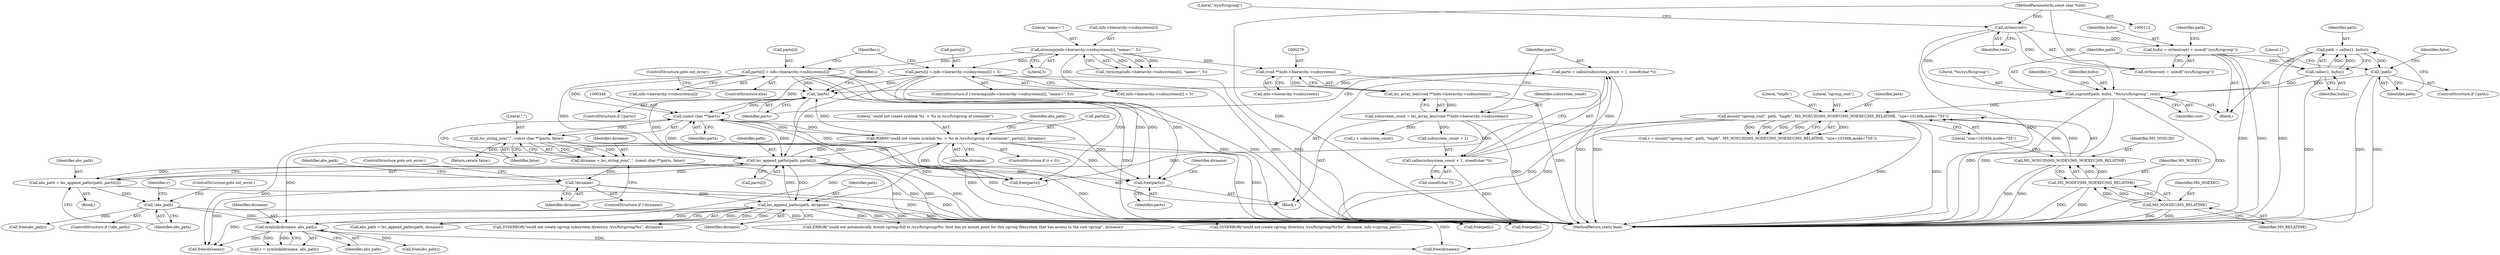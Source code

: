 digraph "0_lxc_592fd47a6245508b79fe6ac819fe6d3b2c1289be@API" {
"1000701" [label="(Call,free(parts))"];
"1000347" [label="(Call,(const char **)parts)"];
"1000332" [label="(Call,parts[i] = info->hierarchy->subsystems[i])"];
"1000308" [label="(Call,strncmp(info->hierarchy->subsystems[i], \"name=\", 5))"];
"1000293" [label="(Call,!parts)"];
"1000284" [label="(Call,parts = calloc(subsystem_count + 1, sizeof(char *)))"];
"1000286" [label="(Call,calloc(subsystem_count + 1, sizeof(char *)))"];
"1000274" [label="(Call,subsystem_count = lxc_array_len((void **)info->hierarchy->subsystems))"];
"1000276" [label="(Call,lxc_array_len((void **)info->hierarchy->subsystems))"];
"1000277" [label="(Call,(void **)info->hierarchy->subsystems)"];
"1000688" [label="(Call,WARN(\"could not create symlink %s -> %s in /sys/fs/cgroup of container\", parts[i], dirname))"];
"1000670" [label="(Call,lxc_append_paths(path, parts[i]))"];
"1000357" [label="(Call,lxc_append_paths(path, dirname))"];
"1000214" [label="(Call,mount(\"cgroup_root\", path, \"tmpfs\", MS_NOSUID|MS_NODEV|MS_NOEXEC|MS_RELATIME, \"size=10240k,mode=755\"))"];
"1000207" [label="(Call,snprintf(path, bufsz, \"%s/sys/fs/cgroup\", root))"];
"1000203" [label="(Call,!path)"];
"1000197" [label="(Call,path = calloc(1, bufsz))"];
"1000199" [label="(Call,calloc(1, bufsz))"];
"1000118" [label="(Call,bufsz = strlen(root) + sizeof(\"/sys/fs/cgroup\"))"];
"1000121" [label="(Call,strlen(root))"];
"1000114" [label="(MethodParameterIn,const char *root)"];
"1000218" [label="(Call,MS_NOSUID|MS_NODEV|MS_NOEXEC|MS_RELATIME)"];
"1000220" [label="(Call,MS_NODEV|MS_NOEXEC|MS_RELATIME)"];
"1000222" [label="(Call,MS_NOEXEC|MS_RELATIME)"];
"1000352" [label="(Call,!dirname)"];
"1000343" [label="(Call,dirname = lxc_string_join(\",\", (const char **)parts, false))"];
"1000345" [label="(Call,lxc_string_join(\",\", (const char **)parts, false))"];
"1000318" [label="(Call,parts[i] = info->hierarchy->subsystems[i] + 5)"];
"1000681" [label="(Call,symlink(dirname, abs_path))"];
"1000676" [label="(Call,!abs_path)"];
"1000668" [label="(Call,abs_path = lxc_append_paths(path, parts[i]))"];
"1000287" [label="(Call,subsystem_count + 1)"];
"1000730" [label="(Return,return false;)"];
"1000333" [label="(Call,parts[i])"];
"1000668" [label="(Call,abs_path = lxc_append_paths(path, parts[i]))"];
"1000316" [label="(Literal,\"name=\")"];
"1000217" [label="(Literal,\"tmpfs\")"];
"1000351" [label="(ControlStructure,if (!dirname))"];
"1000701" [label="(Call,free(parts))"];
"1000294" [label="(Identifier,parts)"];
"1000345" [label="(Call,lxc_string_join(\",\", (const char **)parts, false))"];
"1000293" [label="(Call,!parts)"];
"1000667" [label="(Block,)"];
"1000346" [label="(Literal,\",\")"];
"1000218" [label="(Call,MS_NOSUID|MS_NODEV|MS_NOEXEC|MS_RELATIME)"];
"1000307" [label="(Call,!strncmp(info->hierarchy->subsystems[i], \"name=\", 5))"];
"1000679" [label="(Call,r = symlink(dirname, abs_path))"];
"1000354" [label="(ControlStructure,goto out_error;)"];
"1000317" [label="(Literal,5)"];
"1000357" [label="(Call,lxc_append_paths(path, dirname))"];
"1000284" [label="(Call,parts = calloc(subsystem_count + 1, sizeof(char *)))"];
"1000219" [label="(Identifier,MS_NOSUID)"];
"1000276" [label="(Call,lxc_array_len((void **)info->hierarchy->subsystems))"];
"1000295" [label="(ControlStructure,goto out_error;)"];
"1000204" [label="(Identifier,path)"];
"1000290" [label="(Call,sizeof(char *))"];
"1000207" [label="(Call,snprintf(path, bufsz, \"%s/sys/fs/cgroup\", root))"];
"1000690" [label="(Call,parts[i])"];
"1000114" [label="(MethodParameterIn,const char *root)"];
"1000350" [label="(Identifier,false)"];
"1000124" [label="(Literal,\"/sys/fs/cgroup\")"];
"1000300" [label="(Call,i < subsystem_count)"];
"1000723" [label="(Call,free(abs_path))"];
"1000336" [label="(Call,info->hierarchy->subsystems[i])"];
"1000676" [label="(Call,!abs_path)"];
"1000732" [label="(MethodReturn,static bool)"];
"1000689" [label="(Literal,\"could not create symlink %s -> %s in /sys/fs/cgroup of container\")"];
"1000203" [label="(Call,!path)"];
"1000682" [label="(Identifier,dirname)"];
"1000681" [label="(Call,symlink(dirname, abs_path))"];
"1000717" [label="(Call,free(path))"];
"1000211" [label="(Identifier,root)"];
"1000120" [label="(Call,strlen(root) + sizeof(\"/sys/fs/cgroup\"))"];
"1000225" [label="(Literal,\"size=10240k,mode=755\")"];
"1000353" [label="(Identifier,dirname)"];
"1000704" [label="(Identifier,dirname)"];
"1000699" [label="(Call,free(dirname))"];
"1000200" [label="(Literal,1)"];
"1000680" [label="(Identifier,r)"];
"1000358" [label="(Identifier,path)"];
"1000285" [label="(Identifier,parts)"];
"1000352" [label="(Call,!dirname)"];
"1000222" [label="(Call,MS_NOEXEC|MS_RELATIME)"];
"1000221" [label="(Identifier,MS_NODEV)"];
"1000199" [label="(Call,calloc(1, bufsz))"];
"1000359" [label="(Identifier,dirname)"];
"1000121" [label="(Call,strlen(root))"];
"1000695" [label="(Identifier,abs_path)"];
"1000415" [label="(Call,ERROR(\"could not automatically mount cgroup-full to /sys/fs/cgroup/%s: host has no mount point for this cgroup filesystem that has access to the root cgroup\", dirname))"];
"1000709" [label="(Call,free(path))"];
"1000688" [label="(Call,WARN(\"could not create symlink %s -> %s in /sys/fs/cgroup of container\", parts[i], dirname))"];
"1000694" [label="(Call,free(abs_path))"];
"1000197" [label="(Call,path = calloc(1, bufsz))"];
"1000344" [label="(Identifier,dirname)"];
"1000675" [label="(ControlStructure,if (!abs_path))"];
"1000677" [label="(Identifier,abs_path)"];
"1000693" [label="(Identifier,dirname)"];
"1000306" [label="(ControlStructure,if (!strncmp(info->hierarchy->subsystems[i], \"name=\", 5)))"];
"1000670" [label="(Call,lxc_append_paths(path, parts[i]))"];
"1000274" [label="(Call,subsystem_count = lxc_array_len((void **)info->hierarchy->subsystems))"];
"1000678" [label="(ControlStructure,goto out_error;)"];
"1000721" [label="(Call,free(parts))"];
"1000119" [label="(Identifier,bufsz)"];
"1000122" [label="(Identifier,root)"];
"1000322" [label="(Call,info->hierarchy->subsystems[i] + 5)"];
"1000298" [label="(Identifier,i)"];
"1000206" [label="(Identifier,false)"];
"1000277" [label="(Call,(void **)info->hierarchy->subsystems)"];
"1000209" [label="(Identifier,bufsz)"];
"1000719" [label="(Call,free(dirname))"];
"1000116" [label="(Block,)"];
"1000356" [label="(Identifier,abs_path)"];
"1000127" [label="(Identifier,path)"];
"1000118" [label="(Call,bufsz = strlen(root) + sizeof(\"/sys/fs/cgroup\"))"];
"1000215" [label="(Literal,\"cgroup_root\")"];
"1000319" [label="(Call,parts[i])"];
"1000198" [label="(Identifier,path)"];
"1000343" [label="(Call,dirname = lxc_string_join(\",\", (const char **)parts, false))"];
"1000286" [label="(Call,calloc(subsystem_count + 1, sizeof(char *)))"];
"1000347" [label="(Call,(const char **)parts)"];
"1000349" [label="(Identifier,parts)"];
"1000210" [label="(Literal,\"%s/sys/fs/cgroup\")"];
"1000279" [label="(Call,info->hierarchy->subsystems)"];
"1000672" [label="(Call,parts[i])"];
"1000214" [label="(Call,mount(\"cgroup_root\", path, \"tmpfs\", MS_NOSUID|MS_NODEV|MS_NOEXEC|MS_RELATIME, \"size=10240k,mode=755\"))"];
"1000683" [label="(Identifier,abs_path)"];
"1000331" [label="(ControlStructure,else)"];
"1000201" [label="(Identifier,bufsz)"];
"1000220" [label="(Call,MS_NODEV|MS_NOEXEC|MS_RELATIME)"];
"1000671" [label="(Identifier,path)"];
"1000309" [label="(Call,info->hierarchy->subsystems[i])"];
"1000702" [label="(Identifier,parts)"];
"1000245" [label="(Block,)"];
"1000528" [label="(Call,SYSERROR(\"could not create cgroup directory /sys/fs/cgroup/%s%s\", dirname, info->cgroup_path))"];
"1000208" [label="(Identifier,path)"];
"1000318" [label="(Call,parts[i] = info->hierarchy->subsystems[i] + 5)"];
"1000275" [label="(Identifier,subsystem_count)"];
"1000216" [label="(Identifier,path)"];
"1000224" [label="(Identifier,MS_RELATIME)"];
"1000202" [label="(ControlStructure,if (!path))"];
"1000355" [label="(Call,abs_path = lxc_append_paths(path, dirname))"];
"1000378" [label="(Call,SYSERROR(\"could not create cgroup subsystem directory /sys/fs/cgroup/%s\", dirname))"];
"1000213" [label="(Identifier,r)"];
"1000308" [label="(Call,strncmp(info->hierarchy->subsystems[i], \"name=\", 5))"];
"1000684" [label="(ControlStructure,if (r < 0))"];
"1000669" [label="(Identifier,abs_path)"];
"1000212" [label="(Call,r = mount(\"cgroup_root\", path, \"tmpfs\", MS_NOSUID|MS_NODEV|MS_NOEXEC|MS_RELATIME, \"size=10240k,mode=755\"))"];
"1000292" [label="(ControlStructure,if (!parts))"];
"1000332" [label="(Call,parts[i] = info->hierarchy->subsystems[i])"];
"1000304" [label="(Identifier,i)"];
"1000223" [label="(Identifier,MS_NOEXEC)"];
"1000701" -> "1000245"  [label="AST: "];
"1000701" -> "1000702"  [label="CFG: "];
"1000702" -> "1000701"  [label="AST: "];
"1000704" -> "1000701"  [label="CFG: "];
"1000347" -> "1000701"  [label="DDG: "];
"1000332" -> "1000701"  [label="DDG: "];
"1000688" -> "1000701"  [label="DDG: "];
"1000318" -> "1000701"  [label="DDG: "];
"1000670" -> "1000701"  [label="DDG: "];
"1000347" -> "1000345"  [label="AST: "];
"1000347" -> "1000349"  [label="CFG: "];
"1000348" -> "1000347"  [label="AST: "];
"1000349" -> "1000347"  [label="AST: "];
"1000350" -> "1000347"  [label="CFG: "];
"1000347" -> "1000345"  [label="DDG: "];
"1000332" -> "1000347"  [label="DDG: "];
"1000293" -> "1000347"  [label="DDG: "];
"1000688" -> "1000347"  [label="DDG: "];
"1000318" -> "1000347"  [label="DDG: "];
"1000670" -> "1000347"  [label="DDG: "];
"1000347" -> "1000670"  [label="DDG: "];
"1000347" -> "1000688"  [label="DDG: "];
"1000347" -> "1000721"  [label="DDG: "];
"1000332" -> "1000331"  [label="AST: "];
"1000332" -> "1000336"  [label="CFG: "];
"1000333" -> "1000332"  [label="AST: "];
"1000336" -> "1000332"  [label="AST: "];
"1000304" -> "1000332"  [label="CFG: "];
"1000332" -> "1000732"  [label="DDG: "];
"1000332" -> "1000732"  [label="DDG: "];
"1000332" -> "1000293"  [label="DDG: "];
"1000308" -> "1000332"  [label="DDG: "];
"1000332" -> "1000670"  [label="DDG: "];
"1000332" -> "1000721"  [label="DDG: "];
"1000308" -> "1000307"  [label="AST: "];
"1000308" -> "1000317"  [label="CFG: "];
"1000309" -> "1000308"  [label="AST: "];
"1000316" -> "1000308"  [label="AST: "];
"1000317" -> "1000308"  [label="AST: "];
"1000307" -> "1000308"  [label="CFG: "];
"1000308" -> "1000277"  [label="DDG: "];
"1000308" -> "1000307"  [label="DDG: "];
"1000308" -> "1000307"  [label="DDG: "];
"1000308" -> "1000307"  [label="DDG: "];
"1000308" -> "1000318"  [label="DDG: "];
"1000308" -> "1000322"  [label="DDG: "];
"1000293" -> "1000292"  [label="AST: "];
"1000293" -> "1000294"  [label="CFG: "];
"1000294" -> "1000293"  [label="AST: "];
"1000295" -> "1000293"  [label="CFG: "];
"1000298" -> "1000293"  [label="CFG: "];
"1000293" -> "1000732"  [label="DDG: "];
"1000284" -> "1000293"  [label="DDG: "];
"1000688" -> "1000293"  [label="DDG: "];
"1000318" -> "1000293"  [label="DDG: "];
"1000670" -> "1000293"  [label="DDG: "];
"1000293" -> "1000721"  [label="DDG: "];
"1000284" -> "1000245"  [label="AST: "];
"1000284" -> "1000286"  [label="CFG: "];
"1000285" -> "1000284"  [label="AST: "];
"1000286" -> "1000284"  [label="AST: "];
"1000294" -> "1000284"  [label="CFG: "];
"1000284" -> "1000732"  [label="DDG: "];
"1000286" -> "1000284"  [label="DDG: "];
"1000286" -> "1000290"  [label="CFG: "];
"1000287" -> "1000286"  [label="AST: "];
"1000290" -> "1000286"  [label="AST: "];
"1000286" -> "1000732"  [label="DDG: "];
"1000274" -> "1000286"  [label="DDG: "];
"1000274" -> "1000245"  [label="AST: "];
"1000274" -> "1000276"  [label="CFG: "];
"1000275" -> "1000274"  [label="AST: "];
"1000276" -> "1000274"  [label="AST: "];
"1000285" -> "1000274"  [label="CFG: "];
"1000274" -> "1000732"  [label="DDG: "];
"1000276" -> "1000274"  [label="DDG: "];
"1000274" -> "1000287"  [label="DDG: "];
"1000274" -> "1000300"  [label="DDG: "];
"1000276" -> "1000277"  [label="CFG: "];
"1000277" -> "1000276"  [label="AST: "];
"1000276" -> "1000732"  [label="DDG: "];
"1000277" -> "1000276"  [label="DDG: "];
"1000277" -> "1000279"  [label="CFG: "];
"1000278" -> "1000277"  [label="AST: "];
"1000279" -> "1000277"  [label="AST: "];
"1000277" -> "1000732"  [label="DDG: "];
"1000688" -> "1000684"  [label="AST: "];
"1000688" -> "1000693"  [label="CFG: "];
"1000689" -> "1000688"  [label="AST: "];
"1000690" -> "1000688"  [label="AST: "];
"1000693" -> "1000688"  [label="AST: "];
"1000695" -> "1000688"  [label="CFG: "];
"1000688" -> "1000732"  [label="DDG: "];
"1000688" -> "1000732"  [label="DDG: "];
"1000688" -> "1000670"  [label="DDG: "];
"1000688" -> "1000681"  [label="DDG: "];
"1000670" -> "1000688"  [label="DDG: "];
"1000681" -> "1000688"  [label="DDG: "];
"1000688" -> "1000699"  [label="DDG: "];
"1000688" -> "1000719"  [label="DDG: "];
"1000688" -> "1000721"  [label="DDG: "];
"1000670" -> "1000668"  [label="AST: "];
"1000670" -> "1000672"  [label="CFG: "];
"1000671" -> "1000670"  [label="AST: "];
"1000672" -> "1000670"  [label="AST: "];
"1000668" -> "1000670"  [label="CFG: "];
"1000670" -> "1000732"  [label="DDG: "];
"1000670" -> "1000357"  [label="DDG: "];
"1000670" -> "1000668"  [label="DDG: "];
"1000670" -> "1000668"  [label="DDG: "];
"1000357" -> "1000670"  [label="DDG: "];
"1000318" -> "1000670"  [label="DDG: "];
"1000670" -> "1000709"  [label="DDG: "];
"1000670" -> "1000717"  [label="DDG: "];
"1000670" -> "1000721"  [label="DDG: "];
"1000357" -> "1000355"  [label="AST: "];
"1000357" -> "1000359"  [label="CFG: "];
"1000358" -> "1000357"  [label="AST: "];
"1000359" -> "1000357"  [label="AST: "];
"1000355" -> "1000357"  [label="CFG: "];
"1000357" -> "1000355"  [label="DDG: "];
"1000357" -> "1000355"  [label="DDG: "];
"1000214" -> "1000357"  [label="DDG: "];
"1000352" -> "1000357"  [label="DDG: "];
"1000357" -> "1000378"  [label="DDG: "];
"1000357" -> "1000415"  [label="DDG: "];
"1000357" -> "1000528"  [label="DDG: "];
"1000357" -> "1000681"  [label="DDG: "];
"1000357" -> "1000699"  [label="DDG: "];
"1000357" -> "1000709"  [label="DDG: "];
"1000357" -> "1000717"  [label="DDG: "];
"1000357" -> "1000719"  [label="DDG: "];
"1000214" -> "1000212"  [label="AST: "];
"1000214" -> "1000225"  [label="CFG: "];
"1000215" -> "1000214"  [label="AST: "];
"1000216" -> "1000214"  [label="AST: "];
"1000217" -> "1000214"  [label="AST: "];
"1000218" -> "1000214"  [label="AST: "];
"1000225" -> "1000214"  [label="AST: "];
"1000212" -> "1000214"  [label="CFG: "];
"1000214" -> "1000732"  [label="DDG: "];
"1000214" -> "1000732"  [label="DDG: "];
"1000214" -> "1000212"  [label="DDG: "];
"1000214" -> "1000212"  [label="DDG: "];
"1000214" -> "1000212"  [label="DDG: "];
"1000214" -> "1000212"  [label="DDG: "];
"1000214" -> "1000212"  [label="DDG: "];
"1000207" -> "1000214"  [label="DDG: "];
"1000218" -> "1000214"  [label="DDG: "];
"1000218" -> "1000214"  [label="DDG: "];
"1000214" -> "1000709"  [label="DDG: "];
"1000214" -> "1000717"  [label="DDG: "];
"1000207" -> "1000116"  [label="AST: "];
"1000207" -> "1000211"  [label="CFG: "];
"1000208" -> "1000207"  [label="AST: "];
"1000209" -> "1000207"  [label="AST: "];
"1000210" -> "1000207"  [label="AST: "];
"1000211" -> "1000207"  [label="AST: "];
"1000213" -> "1000207"  [label="CFG: "];
"1000207" -> "1000732"  [label="DDG: "];
"1000207" -> "1000732"  [label="DDG: "];
"1000207" -> "1000732"  [label="DDG: "];
"1000203" -> "1000207"  [label="DDG: "];
"1000199" -> "1000207"  [label="DDG: "];
"1000121" -> "1000207"  [label="DDG: "];
"1000114" -> "1000207"  [label="DDG: "];
"1000203" -> "1000202"  [label="AST: "];
"1000203" -> "1000204"  [label="CFG: "];
"1000204" -> "1000203"  [label="AST: "];
"1000206" -> "1000203"  [label="CFG: "];
"1000208" -> "1000203"  [label="CFG: "];
"1000203" -> "1000732"  [label="DDG: "];
"1000203" -> "1000732"  [label="DDG: "];
"1000197" -> "1000203"  [label="DDG: "];
"1000197" -> "1000116"  [label="AST: "];
"1000197" -> "1000199"  [label="CFG: "];
"1000198" -> "1000197"  [label="AST: "];
"1000199" -> "1000197"  [label="AST: "];
"1000204" -> "1000197"  [label="CFG: "];
"1000197" -> "1000732"  [label="DDG: "];
"1000199" -> "1000197"  [label="DDG: "];
"1000199" -> "1000197"  [label="DDG: "];
"1000199" -> "1000201"  [label="CFG: "];
"1000200" -> "1000199"  [label="AST: "];
"1000201" -> "1000199"  [label="AST: "];
"1000199" -> "1000732"  [label="DDG: "];
"1000118" -> "1000199"  [label="DDG: "];
"1000118" -> "1000116"  [label="AST: "];
"1000118" -> "1000120"  [label="CFG: "];
"1000119" -> "1000118"  [label="AST: "];
"1000120" -> "1000118"  [label="AST: "];
"1000127" -> "1000118"  [label="CFG: "];
"1000118" -> "1000732"  [label="DDG: "];
"1000118" -> "1000732"  [label="DDG: "];
"1000121" -> "1000118"  [label="DDG: "];
"1000121" -> "1000120"  [label="AST: "];
"1000121" -> "1000122"  [label="CFG: "];
"1000122" -> "1000121"  [label="AST: "];
"1000124" -> "1000121"  [label="CFG: "];
"1000121" -> "1000732"  [label="DDG: "];
"1000121" -> "1000120"  [label="DDG: "];
"1000114" -> "1000121"  [label="DDG: "];
"1000114" -> "1000112"  [label="AST: "];
"1000114" -> "1000732"  [label="DDG: "];
"1000218" -> "1000220"  [label="CFG: "];
"1000219" -> "1000218"  [label="AST: "];
"1000220" -> "1000218"  [label="AST: "];
"1000225" -> "1000218"  [label="CFG: "];
"1000218" -> "1000732"  [label="DDG: "];
"1000218" -> "1000732"  [label="DDG: "];
"1000220" -> "1000218"  [label="DDG: "];
"1000220" -> "1000218"  [label="DDG: "];
"1000220" -> "1000222"  [label="CFG: "];
"1000221" -> "1000220"  [label="AST: "];
"1000222" -> "1000220"  [label="AST: "];
"1000220" -> "1000732"  [label="DDG: "];
"1000220" -> "1000732"  [label="DDG: "];
"1000222" -> "1000220"  [label="DDG: "];
"1000222" -> "1000220"  [label="DDG: "];
"1000222" -> "1000224"  [label="CFG: "];
"1000223" -> "1000222"  [label="AST: "];
"1000224" -> "1000222"  [label="AST: "];
"1000222" -> "1000732"  [label="DDG: "];
"1000222" -> "1000732"  [label="DDG: "];
"1000352" -> "1000351"  [label="AST: "];
"1000352" -> "1000353"  [label="CFG: "];
"1000353" -> "1000352"  [label="AST: "];
"1000354" -> "1000352"  [label="CFG: "];
"1000356" -> "1000352"  [label="CFG: "];
"1000352" -> "1000732"  [label="DDG: "];
"1000343" -> "1000352"  [label="DDG: "];
"1000352" -> "1000719"  [label="DDG: "];
"1000343" -> "1000245"  [label="AST: "];
"1000343" -> "1000345"  [label="CFG: "];
"1000344" -> "1000343"  [label="AST: "];
"1000345" -> "1000343"  [label="AST: "];
"1000353" -> "1000343"  [label="CFG: "];
"1000343" -> "1000732"  [label="DDG: "];
"1000345" -> "1000343"  [label="DDG: "];
"1000345" -> "1000343"  [label="DDG: "];
"1000345" -> "1000343"  [label="DDG: "];
"1000345" -> "1000350"  [label="CFG: "];
"1000346" -> "1000345"  [label="AST: "];
"1000350" -> "1000345"  [label="AST: "];
"1000345" -> "1000732"  [label="DDG: "];
"1000345" -> "1000732"  [label="DDG: "];
"1000345" -> "1000730"  [label="DDG: "];
"1000318" -> "1000306"  [label="AST: "];
"1000318" -> "1000322"  [label="CFG: "];
"1000319" -> "1000318"  [label="AST: "];
"1000322" -> "1000318"  [label="AST: "];
"1000304" -> "1000318"  [label="CFG: "];
"1000318" -> "1000732"  [label="DDG: "];
"1000318" -> "1000732"  [label="DDG: "];
"1000318" -> "1000721"  [label="DDG: "];
"1000681" -> "1000679"  [label="AST: "];
"1000681" -> "1000683"  [label="CFG: "];
"1000682" -> "1000681"  [label="AST: "];
"1000683" -> "1000681"  [label="AST: "];
"1000679" -> "1000681"  [label="CFG: "];
"1000681" -> "1000679"  [label="DDG: "];
"1000681" -> "1000679"  [label="DDG: "];
"1000676" -> "1000681"  [label="DDG: "];
"1000681" -> "1000694"  [label="DDG: "];
"1000681" -> "1000699"  [label="DDG: "];
"1000681" -> "1000719"  [label="DDG: "];
"1000676" -> "1000675"  [label="AST: "];
"1000676" -> "1000677"  [label="CFG: "];
"1000677" -> "1000676"  [label="AST: "];
"1000678" -> "1000676"  [label="CFG: "];
"1000680" -> "1000676"  [label="CFG: "];
"1000676" -> "1000732"  [label="DDG: "];
"1000668" -> "1000676"  [label="DDG: "];
"1000676" -> "1000723"  [label="DDG: "];
"1000668" -> "1000667"  [label="AST: "];
"1000669" -> "1000668"  [label="AST: "];
"1000677" -> "1000668"  [label="CFG: "];
"1000668" -> "1000732"  [label="DDG: "];
}
